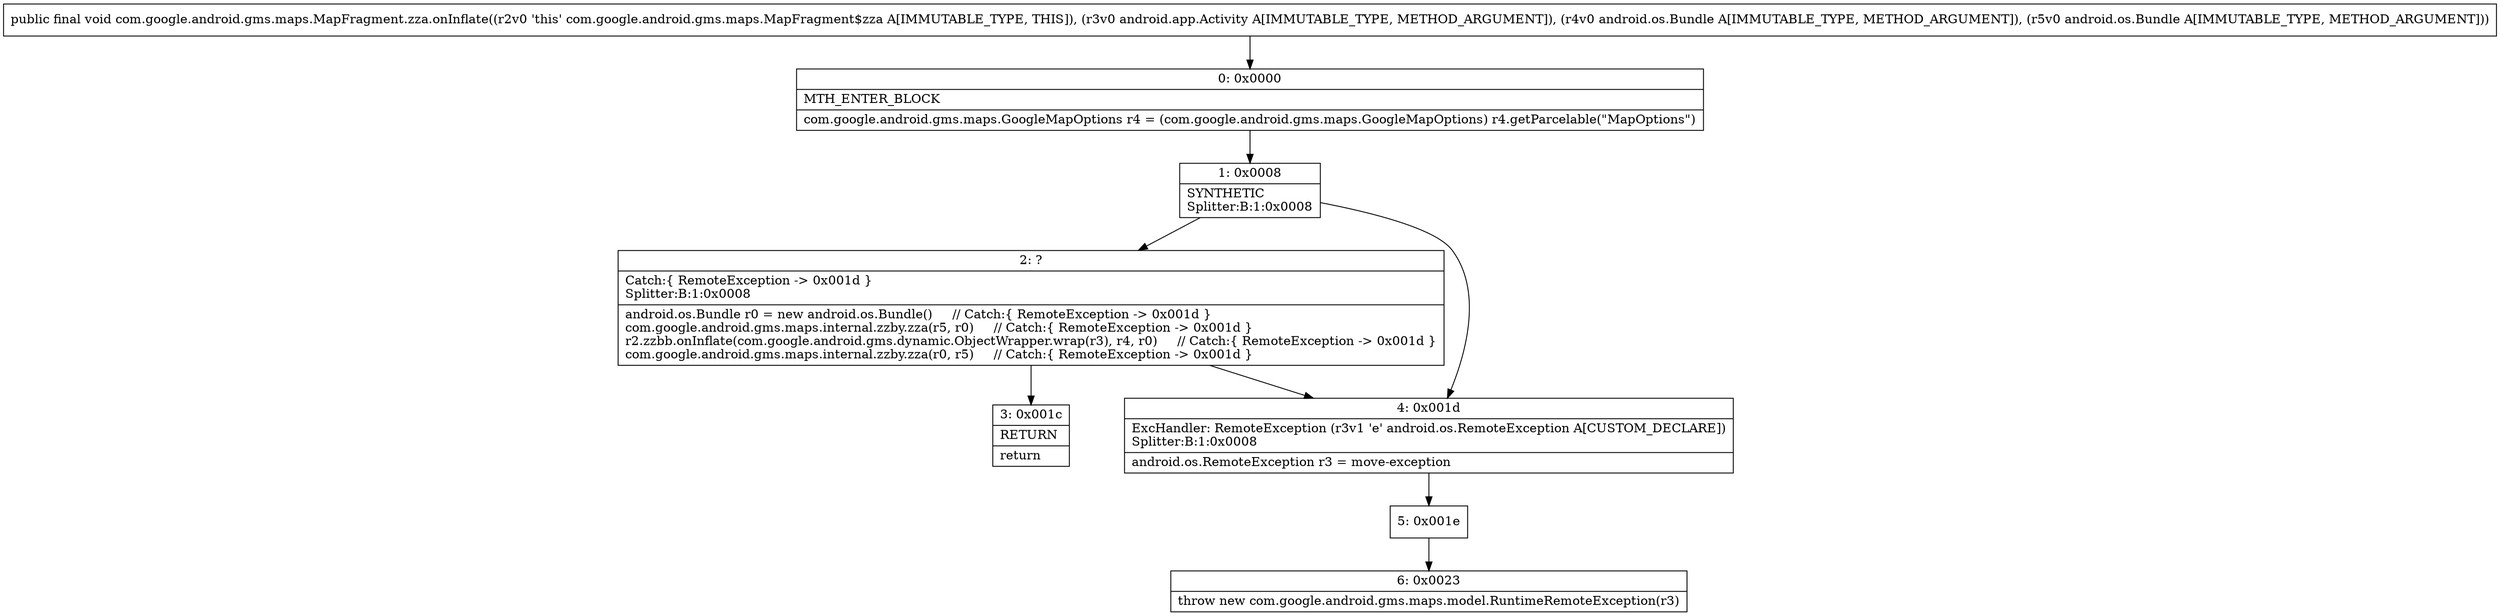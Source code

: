 digraph "CFG forcom.google.android.gms.maps.MapFragment.zza.onInflate(Landroid\/app\/Activity;Landroid\/os\/Bundle;Landroid\/os\/Bundle;)V" {
Node_0 [shape=record,label="{0\:\ 0x0000|MTH_ENTER_BLOCK\l|com.google.android.gms.maps.GoogleMapOptions r4 = (com.google.android.gms.maps.GoogleMapOptions) r4.getParcelable(\"MapOptions\")\l}"];
Node_1 [shape=record,label="{1\:\ 0x0008|SYNTHETIC\lSplitter:B:1:0x0008\l}"];
Node_2 [shape=record,label="{2\:\ ?|Catch:\{ RemoteException \-\> 0x001d \}\lSplitter:B:1:0x0008\l|android.os.Bundle r0 = new android.os.Bundle()     \/\/ Catch:\{ RemoteException \-\> 0x001d \}\lcom.google.android.gms.maps.internal.zzby.zza(r5, r0)     \/\/ Catch:\{ RemoteException \-\> 0x001d \}\lr2.zzbb.onInflate(com.google.android.gms.dynamic.ObjectWrapper.wrap(r3), r4, r0)     \/\/ Catch:\{ RemoteException \-\> 0x001d \}\lcom.google.android.gms.maps.internal.zzby.zza(r0, r5)     \/\/ Catch:\{ RemoteException \-\> 0x001d \}\l}"];
Node_3 [shape=record,label="{3\:\ 0x001c|RETURN\l|return\l}"];
Node_4 [shape=record,label="{4\:\ 0x001d|ExcHandler: RemoteException (r3v1 'e' android.os.RemoteException A[CUSTOM_DECLARE])\lSplitter:B:1:0x0008\l|android.os.RemoteException r3 = move\-exception\l}"];
Node_5 [shape=record,label="{5\:\ 0x001e}"];
Node_6 [shape=record,label="{6\:\ 0x0023|throw new com.google.android.gms.maps.model.RuntimeRemoteException(r3)\l}"];
MethodNode[shape=record,label="{public final void com.google.android.gms.maps.MapFragment.zza.onInflate((r2v0 'this' com.google.android.gms.maps.MapFragment$zza A[IMMUTABLE_TYPE, THIS]), (r3v0 android.app.Activity A[IMMUTABLE_TYPE, METHOD_ARGUMENT]), (r4v0 android.os.Bundle A[IMMUTABLE_TYPE, METHOD_ARGUMENT]), (r5v0 android.os.Bundle A[IMMUTABLE_TYPE, METHOD_ARGUMENT])) }"];
MethodNode -> Node_0;
Node_0 -> Node_1;
Node_1 -> Node_2;
Node_1 -> Node_4;
Node_2 -> Node_3;
Node_2 -> Node_4;
Node_4 -> Node_5;
Node_5 -> Node_6;
}


